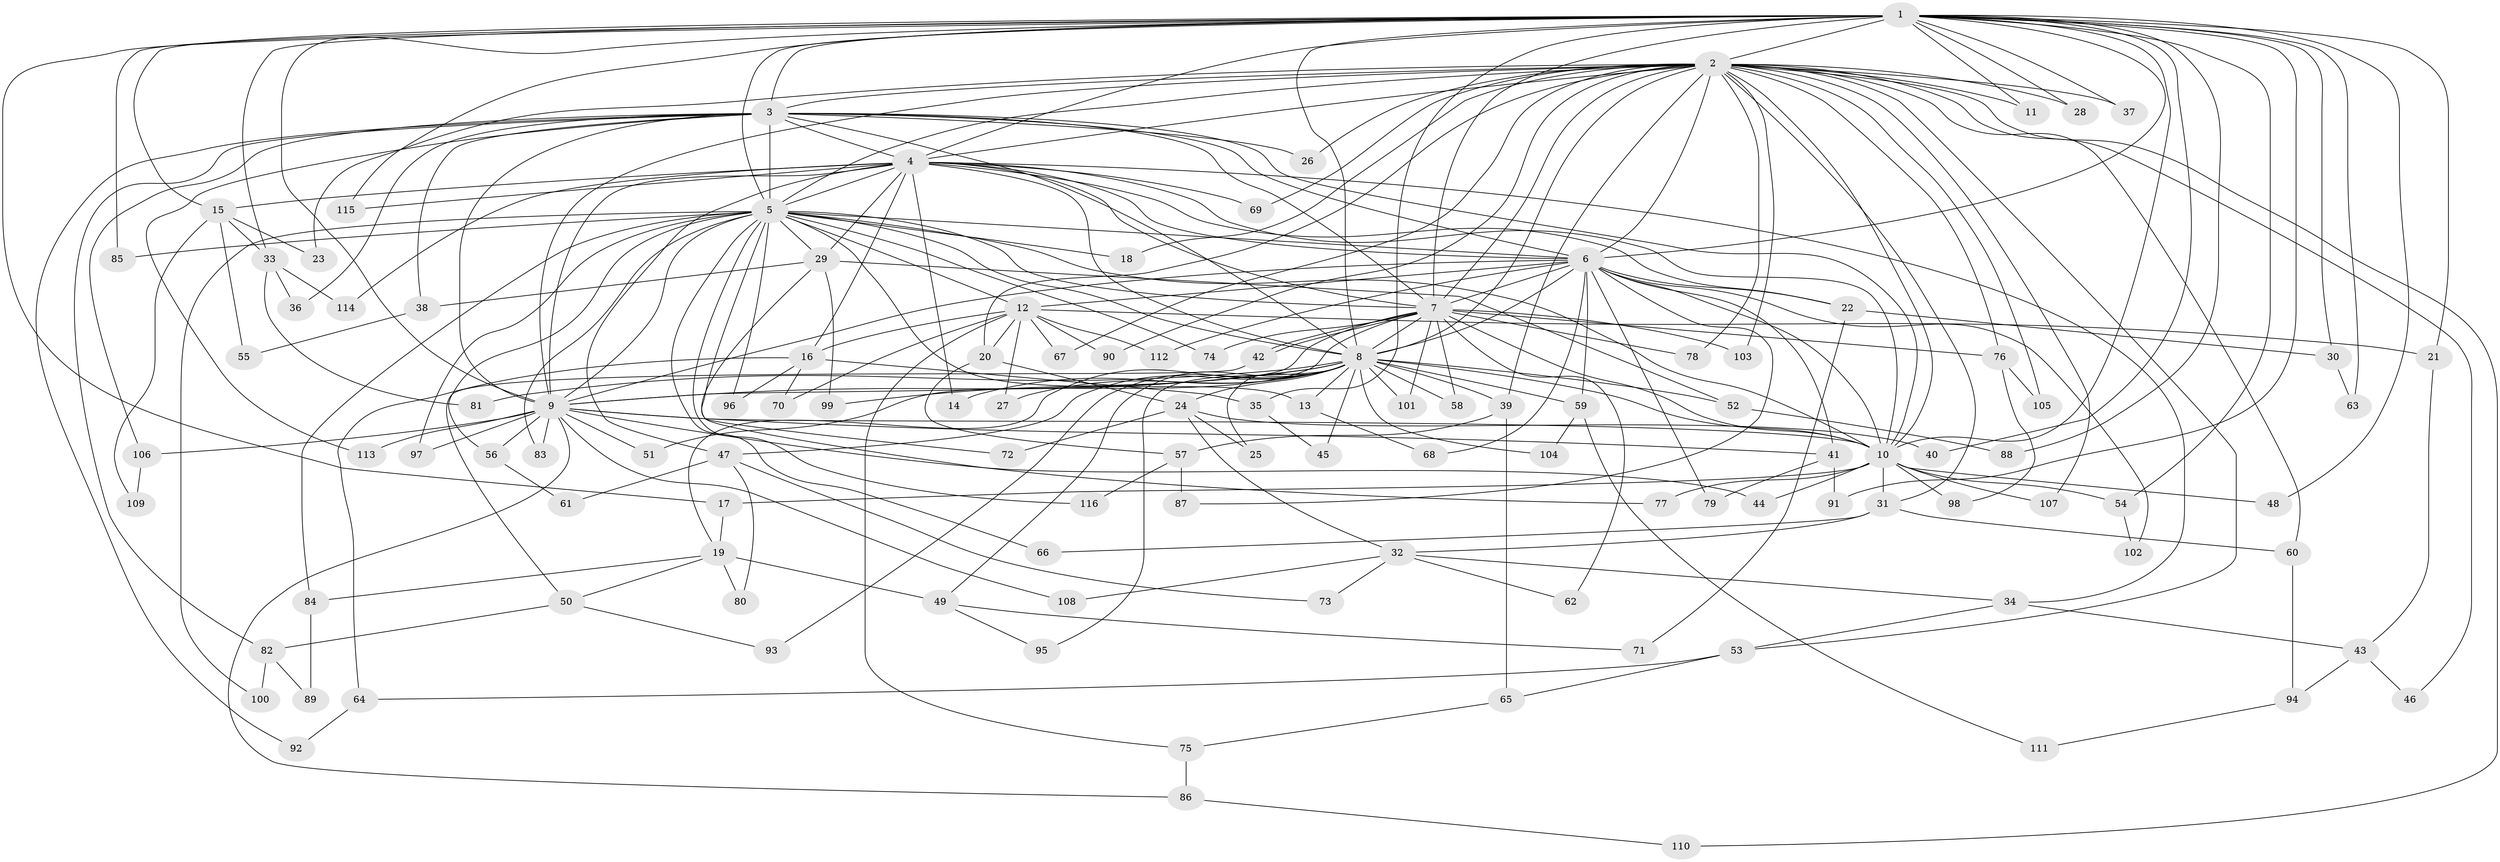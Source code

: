 // coarse degree distribution, {25: 0.012195121951219513, 28: 0.012195121951219513, 12: 0.024390243902439025, 20: 0.012195121951219513, 24: 0.012195121951219513, 13: 0.012195121951219513, 11: 0.012195121951219513, 8: 0.012195121951219513, 3: 0.18292682926829268, 6: 0.07317073170731707, 4: 0.0975609756097561, 2: 0.5121951219512195, 5: 0.024390243902439025}
// Generated by graph-tools (version 1.1) at 2025/49/03/04/25 22:49:25]
// undirected, 116 vertices, 257 edges
graph export_dot {
  node [color=gray90,style=filled];
  1;
  2;
  3;
  4;
  5;
  6;
  7;
  8;
  9;
  10;
  11;
  12;
  13;
  14;
  15;
  16;
  17;
  18;
  19;
  20;
  21;
  22;
  23;
  24;
  25;
  26;
  27;
  28;
  29;
  30;
  31;
  32;
  33;
  34;
  35;
  36;
  37;
  38;
  39;
  40;
  41;
  42;
  43;
  44;
  45;
  46;
  47;
  48;
  49;
  50;
  51;
  52;
  53;
  54;
  55;
  56;
  57;
  58;
  59;
  60;
  61;
  62;
  63;
  64;
  65;
  66;
  67;
  68;
  69;
  70;
  71;
  72;
  73;
  74;
  75;
  76;
  77;
  78;
  79;
  80;
  81;
  82;
  83;
  84;
  85;
  86;
  87;
  88;
  89;
  90;
  91;
  92;
  93;
  94;
  95;
  96;
  97;
  98;
  99;
  100;
  101;
  102;
  103;
  104;
  105;
  106;
  107;
  108;
  109;
  110;
  111;
  112;
  113;
  114;
  115;
  116;
  1 -- 2;
  1 -- 3;
  1 -- 4;
  1 -- 5;
  1 -- 6;
  1 -- 7;
  1 -- 8;
  1 -- 9;
  1 -- 10;
  1 -- 11;
  1 -- 15;
  1 -- 17;
  1 -- 21;
  1 -- 28;
  1 -- 30;
  1 -- 33;
  1 -- 35;
  1 -- 37;
  1 -- 40;
  1 -- 48;
  1 -- 54;
  1 -- 63;
  1 -- 85;
  1 -- 88;
  1 -- 91;
  1 -- 115;
  2 -- 3;
  2 -- 4;
  2 -- 5;
  2 -- 6;
  2 -- 7;
  2 -- 8;
  2 -- 9;
  2 -- 10;
  2 -- 11;
  2 -- 18;
  2 -- 20;
  2 -- 23;
  2 -- 26;
  2 -- 28;
  2 -- 31;
  2 -- 37;
  2 -- 39;
  2 -- 46;
  2 -- 53;
  2 -- 60;
  2 -- 67;
  2 -- 69;
  2 -- 76;
  2 -- 78;
  2 -- 90;
  2 -- 103;
  2 -- 105;
  2 -- 107;
  2 -- 110;
  3 -- 4;
  3 -- 5;
  3 -- 6;
  3 -- 7;
  3 -- 8;
  3 -- 9;
  3 -- 10;
  3 -- 26;
  3 -- 36;
  3 -- 38;
  3 -- 82;
  3 -- 92;
  3 -- 106;
  3 -- 113;
  4 -- 5;
  4 -- 6;
  4 -- 7;
  4 -- 8;
  4 -- 9;
  4 -- 10;
  4 -- 14;
  4 -- 15;
  4 -- 16;
  4 -- 22;
  4 -- 29;
  4 -- 34;
  4 -- 47;
  4 -- 69;
  4 -- 114;
  4 -- 115;
  5 -- 6;
  5 -- 7;
  5 -- 8;
  5 -- 9;
  5 -- 10;
  5 -- 12;
  5 -- 13;
  5 -- 18;
  5 -- 29;
  5 -- 56;
  5 -- 66;
  5 -- 72;
  5 -- 74;
  5 -- 83;
  5 -- 84;
  5 -- 85;
  5 -- 96;
  5 -- 97;
  5 -- 100;
  5 -- 116;
  6 -- 7;
  6 -- 8;
  6 -- 9;
  6 -- 10;
  6 -- 12;
  6 -- 22;
  6 -- 41;
  6 -- 59;
  6 -- 68;
  6 -- 79;
  6 -- 87;
  6 -- 102;
  6 -- 112;
  7 -- 8;
  7 -- 9;
  7 -- 10;
  7 -- 42;
  7 -- 42;
  7 -- 51;
  7 -- 58;
  7 -- 62;
  7 -- 74;
  7 -- 76;
  7 -- 78;
  7 -- 101;
  7 -- 103;
  8 -- 9;
  8 -- 10;
  8 -- 13;
  8 -- 14;
  8 -- 19;
  8 -- 24;
  8 -- 25;
  8 -- 27;
  8 -- 39;
  8 -- 45;
  8 -- 47;
  8 -- 49;
  8 -- 52;
  8 -- 58;
  8 -- 59;
  8 -- 81;
  8 -- 93;
  8 -- 95;
  8 -- 99;
  8 -- 101;
  8 -- 104;
  9 -- 10;
  9 -- 41;
  9 -- 44;
  9 -- 51;
  9 -- 56;
  9 -- 83;
  9 -- 86;
  9 -- 97;
  9 -- 106;
  9 -- 108;
  9 -- 113;
  10 -- 17;
  10 -- 31;
  10 -- 44;
  10 -- 48;
  10 -- 54;
  10 -- 77;
  10 -- 98;
  10 -- 107;
  12 -- 16;
  12 -- 20;
  12 -- 21;
  12 -- 27;
  12 -- 67;
  12 -- 70;
  12 -- 75;
  12 -- 90;
  12 -- 112;
  13 -- 68;
  15 -- 23;
  15 -- 33;
  15 -- 55;
  15 -- 109;
  16 -- 35;
  16 -- 64;
  16 -- 70;
  16 -- 96;
  17 -- 19;
  19 -- 49;
  19 -- 50;
  19 -- 80;
  19 -- 84;
  20 -- 24;
  20 -- 57;
  21 -- 43;
  22 -- 30;
  22 -- 71;
  24 -- 25;
  24 -- 32;
  24 -- 40;
  24 -- 72;
  29 -- 38;
  29 -- 52;
  29 -- 77;
  29 -- 99;
  30 -- 63;
  31 -- 32;
  31 -- 60;
  31 -- 66;
  32 -- 34;
  32 -- 62;
  32 -- 73;
  32 -- 108;
  33 -- 36;
  33 -- 81;
  33 -- 114;
  34 -- 43;
  34 -- 53;
  35 -- 45;
  38 -- 55;
  39 -- 57;
  39 -- 65;
  41 -- 79;
  41 -- 91;
  42 -- 50;
  43 -- 46;
  43 -- 94;
  47 -- 61;
  47 -- 73;
  47 -- 80;
  49 -- 71;
  49 -- 95;
  50 -- 82;
  50 -- 93;
  52 -- 88;
  53 -- 64;
  53 -- 65;
  54 -- 102;
  56 -- 61;
  57 -- 87;
  57 -- 116;
  59 -- 104;
  59 -- 111;
  60 -- 94;
  64 -- 92;
  65 -- 75;
  75 -- 86;
  76 -- 98;
  76 -- 105;
  82 -- 89;
  82 -- 100;
  84 -- 89;
  86 -- 110;
  94 -- 111;
  106 -- 109;
}
